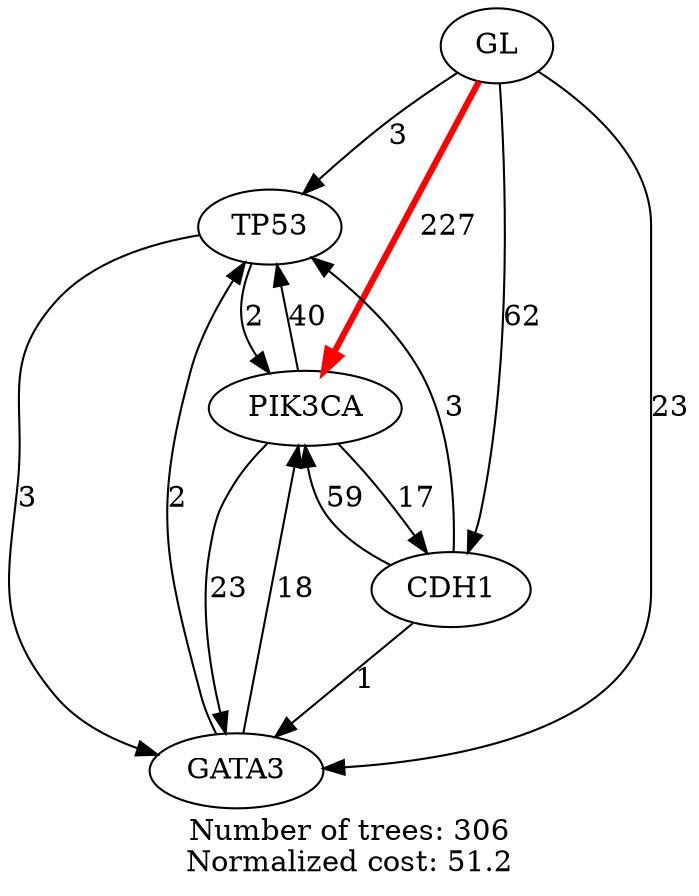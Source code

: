 digraph T {
	label="Number of trees: 306\nNormalized cost: 51.2"
	4 [label="TP53"]
	3 [label="PIK3CA"]
	2 [label="GL"]
	1 [label="GATA3"]
	0 [label="CDH1"]
	4 -> 3 [label="2"]
	4 -> 1 [label="3"]
	3 -> 4 [label="40"]
	3 -> 1 [label="23"]
	3 -> 0 [label="17"]
	2 -> 4 [label="3"]
	2 -> 3 [label="227",penwidth=3,color=red]
	2 -> 1 [label="23"]
	2 -> 0 [label="62"]
	1 -> 4 [label="2"]
	1 -> 3 [label="18"]
	0 -> 4 [label="3"]
	0 -> 3 [label="59"]
	0 -> 1 [label="1"]
}
